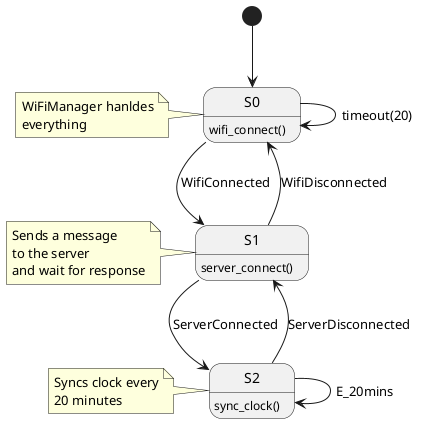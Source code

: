 @startuml
[*] -->  S0
S0 : wifi_connect()
S1: server_connect()
S2: sync_clock()

S0 -> S0 : timeout(20)
S0 -down-> S1 : WifiConnected
S1 -> S0 : WifiDisconnected
S1 -down-> S2 : ServerConnected
S2 -> S1 : ServerDisconnected
S2 -> S2 : E_20mins

note left of S0: WiFiManager hanldes\neverything
note left of S1: Sends a message\nto the server\nand wait for response
note left of S2: Syncs clock every\n20 minutes
@enduml
